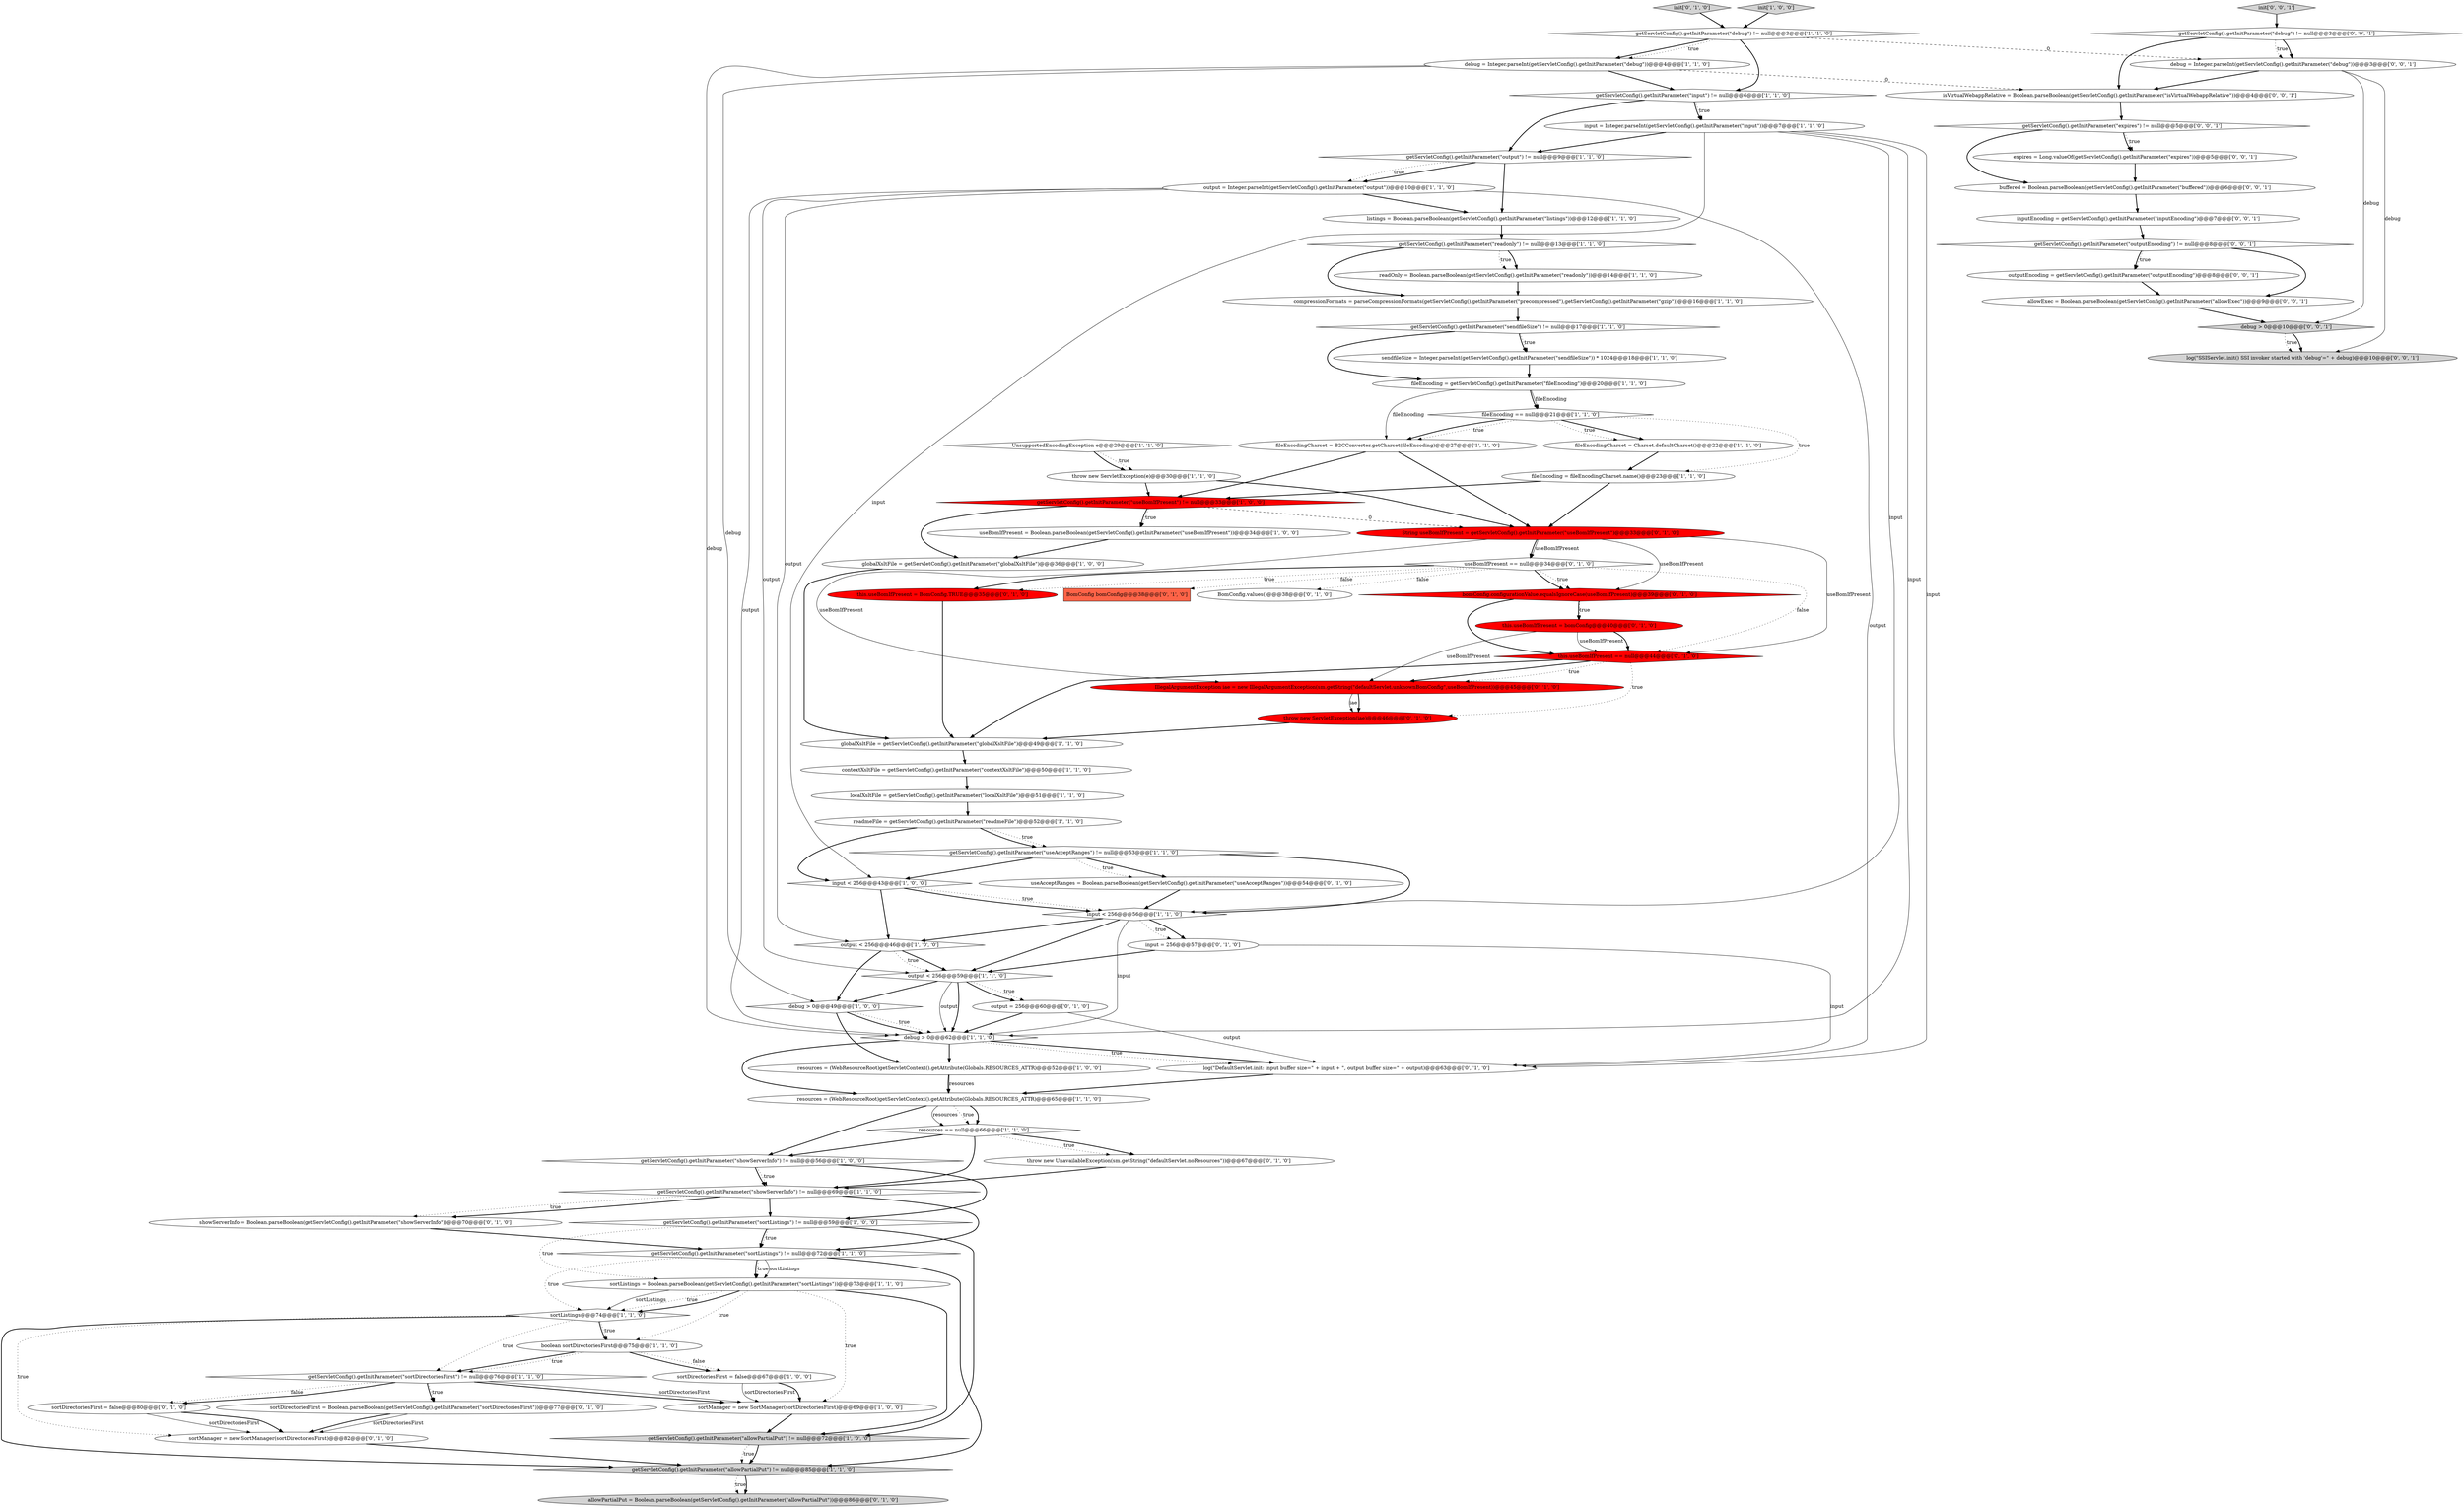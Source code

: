 digraph {
9 [style = filled, label = "resources == null@@@66@@@['1', '1', '0']", fillcolor = white, shape = diamond image = "AAA0AAABBB1BBB"];
48 [style = filled, label = "getServletConfig().getInitParameter(\"showServerInfo\") != null@@@69@@@['1', '1', '0']", fillcolor = white, shape = diamond image = "AAA0AAABBB1BBB"];
24 [style = filled, label = "getServletConfig().getInitParameter(\"sendfileSize\") != null@@@17@@@['1', '1', '0']", fillcolor = white, shape = diamond image = "AAA0AAABBB1BBB"];
25 [style = filled, label = "sendfileSize = Integer.parseInt(getServletConfig().getInitParameter(\"sendfileSize\")) * 1024@@@18@@@['1', '1', '0']", fillcolor = white, shape = ellipse image = "AAA0AAABBB1BBB"];
53 [style = filled, label = "useBomIfPresent == null@@@34@@@['0', '1', '0']", fillcolor = white, shape = diamond image = "AAA0AAABBB2BBB"];
56 [style = filled, label = "output = 256@@@60@@@['0', '1', '0']", fillcolor = white, shape = ellipse image = "AAA0AAABBB2BBB"];
42 [style = filled, label = "getServletConfig().getInitParameter(\"showServerInfo\") != null@@@56@@@['1', '0', '0']", fillcolor = white, shape = diamond image = "AAA0AAABBB1BBB"];
62 [style = filled, label = "String useBomIfPresent = getServletConfig().getInitParameter(\"useBomIfPresent\")@@@33@@@['0', '1', '0']", fillcolor = red, shape = ellipse image = "AAA1AAABBB2BBB"];
60 [style = filled, label = "log(\"DefaultServlet.init: input buffer size=\" + input + \", output buffer size=\" + output)@@@63@@@['0', '1', '0']", fillcolor = white, shape = ellipse image = "AAA0AAABBB2BBB"];
31 [style = filled, label = "resources = (WebResourceRoot)getServletContext().getAttribute(Globals.RESOURCES_ATTR)@@@52@@@['1', '0', '0']", fillcolor = white, shape = ellipse image = "AAA0AAABBB1BBB"];
52 [style = filled, label = "this.useBomIfPresent = bomConfig@@@40@@@['0', '1', '0']", fillcolor = red, shape = ellipse image = "AAA1AAABBB2BBB"];
71 [style = filled, label = "getServletConfig().getInitParameter(\"outputEncoding\") != null@@@8@@@['0', '0', '1']", fillcolor = white, shape = diamond image = "AAA0AAABBB3BBB"];
51 [style = filled, label = "showServerInfo = Boolean.parseBoolean(getServletConfig().getInitParameter(\"showServerInfo\"))@@@70@@@['0', '1', '0']", fillcolor = white, shape = ellipse image = "AAA0AAABBB2BBB"];
63 [style = filled, label = "useAcceptRanges = Boolean.parseBoolean(getServletConfig().getInitParameter(\"useAcceptRanges\"))@@@54@@@['0', '1', '0']", fillcolor = white, shape = ellipse image = "AAA0AAABBB2BBB"];
69 [style = filled, label = "sortDirectoriesFirst = Boolean.parseBoolean(getServletConfig().getInitParameter(\"sortDirectoriesFirst\"))@@@77@@@['0', '1', '0']", fillcolor = white, shape = ellipse image = "AAA0AAABBB2BBB"];
19 [style = filled, label = "UnsupportedEncodingException e@@@29@@@['1', '1', '0']", fillcolor = white, shape = diamond image = "AAA0AAABBB1BBB"];
28 [style = filled, label = "readOnly = Boolean.parseBoolean(getServletConfig().getInitParameter(\"readonly\"))@@@14@@@['1', '1', '0']", fillcolor = white, shape = ellipse image = "AAA0AAABBB1BBB"];
4 [style = filled, label = "sortDirectoriesFirst = false@@@67@@@['1', '0', '0']", fillcolor = white, shape = ellipse image = "AAA0AAABBB1BBB"];
7 [style = filled, label = "getServletConfig().getInitParameter(\"output\") != null@@@9@@@['1', '1', '0']", fillcolor = white, shape = diamond image = "AAA0AAABBB1BBB"];
45 [style = filled, label = "debug > 0@@@49@@@['1', '0', '0']", fillcolor = white, shape = diamond image = "AAA0AAABBB1BBB"];
35 [style = filled, label = "globalXsltFile = getServletConfig().getInitParameter(\"globalXsltFile\")@@@49@@@['1', '1', '0']", fillcolor = white, shape = ellipse image = "AAA0AAABBB1BBB"];
64 [style = filled, label = "BomConfig bomConfig@@@38@@@['0', '1', '0']", fillcolor = tomato, shape = box image = "AAA1AAABBB2BBB"];
73 [style = filled, label = "buffered = Boolean.parseBoolean(getServletConfig().getInitParameter(\"buffered\"))@@@6@@@['0', '0', '1']", fillcolor = white, shape = ellipse image = "AAA0AAABBB3BBB"];
46 [style = filled, label = "input < 256@@@56@@@['1', '1', '0']", fillcolor = white, shape = diamond image = "AAA0AAABBB1BBB"];
1 [style = filled, label = "getServletConfig().getInitParameter(\"readonly\") != null@@@13@@@['1', '1', '0']", fillcolor = white, shape = diamond image = "AAA0AAABBB1BBB"];
17 [style = filled, label = "globalXsltFile = getServletConfig().getInitParameter(\"globalXsltFile\")@@@36@@@['1', '0', '0']", fillcolor = white, shape = ellipse image = "AAA0AAABBB1BBB"];
34 [style = filled, label = "sortManager = new SortManager(sortDirectoriesFirst)@@@69@@@['1', '0', '0']", fillcolor = white, shape = ellipse image = "AAA0AAABBB1BBB"];
13 [style = filled, label = "output < 256@@@46@@@['1', '0', '0']", fillcolor = white, shape = diamond image = "AAA0AAABBB1BBB"];
40 [style = filled, label = "getServletConfig().getInitParameter(\"sortListings\") != null@@@72@@@['1', '1', '0']", fillcolor = white, shape = diamond image = "AAA0AAABBB1BBB"];
72 [style = filled, label = "init['0', '0', '1']", fillcolor = lightgray, shape = diamond image = "AAA0AAABBB3BBB"];
82 [style = filled, label = "allowExec = Boolean.parseBoolean(getServletConfig().getInitParameter(\"allowExec\"))@@@9@@@['0', '0', '1']", fillcolor = white, shape = ellipse image = "AAA0AAABBB3BBB"];
68 [style = filled, label = "sortDirectoriesFirst = false@@@80@@@['0', '1', '0']", fillcolor = white, shape = ellipse image = "AAA0AAABBB2BBB"];
36 [style = filled, label = "init['1', '0', '0']", fillcolor = lightgray, shape = diamond image = "AAA0AAABBB1BBB"];
33 [style = filled, label = "input = Integer.parseInt(getServletConfig().getInitParameter(\"input\"))@@@7@@@['1', '1', '0']", fillcolor = white, shape = ellipse image = "AAA0AAABBB1BBB"];
58 [style = filled, label = "throw new ServletException(iae)@@@46@@@['0', '1', '0']", fillcolor = red, shape = ellipse image = "AAA1AAABBB2BBB"];
43 [style = filled, label = "sortListings@@@74@@@['1', '1', '0']", fillcolor = white, shape = diamond image = "AAA0AAABBB1BBB"];
16 [style = filled, label = "getServletConfig().getInitParameter(\"useAcceptRanges\") != null@@@53@@@['1', '1', '0']", fillcolor = white, shape = diamond image = "AAA0AAABBB1BBB"];
55 [style = filled, label = "input = 256@@@57@@@['0', '1', '0']", fillcolor = white, shape = ellipse image = "AAA0AAABBB2BBB"];
23 [style = filled, label = "getServletConfig().getInitParameter(\"allowPartialPut\") != null@@@72@@@['1', '0', '0']", fillcolor = lightgray, shape = diamond image = "AAA0AAABBB1BBB"];
5 [style = filled, label = "fileEncoding = getServletConfig().getInitParameter(\"fileEncoding\")@@@20@@@['1', '1', '0']", fillcolor = white, shape = ellipse image = "AAA0AAABBB1BBB"];
0 [style = filled, label = "output < 256@@@59@@@['1', '1', '0']", fillcolor = white, shape = diamond image = "AAA0AAABBB1BBB"];
18 [style = filled, label = "listings = Boolean.parseBoolean(getServletConfig().getInitParameter(\"listings\"))@@@12@@@['1', '1', '0']", fillcolor = white, shape = ellipse image = "AAA0AAABBB1BBB"];
32 [style = filled, label = "resources = (WebResourceRoot)getServletContext().getAttribute(Globals.RESOURCES_ATTR)@@@65@@@['1', '1', '0']", fillcolor = white, shape = ellipse image = "AAA0AAABBB1BBB"];
44 [style = filled, label = "fileEncoding = fileEncodingCharset.name()@@@23@@@['1', '1', '0']", fillcolor = white, shape = ellipse image = "AAA0AAABBB1BBB"];
11 [style = filled, label = "getServletConfig().getInitParameter(\"debug\") != null@@@3@@@['1', '1', '0']", fillcolor = white, shape = diamond image = "AAA0AAABBB1BBB"];
30 [style = filled, label = "debug = Integer.parseInt(getServletConfig().getInitParameter(\"debug\"))@@@4@@@['1', '1', '0']", fillcolor = white, shape = ellipse image = "AAA0AAABBB1BBB"];
49 [style = filled, label = "BomConfig.values()@@@38@@@['0', '1', '0']", fillcolor = white, shape = ellipse image = "AAA0AAABBB2BBB"];
75 [style = filled, label = "expires = Long.valueOf(getServletConfig().getInitParameter(\"expires\"))@@@5@@@['0', '0', '1']", fillcolor = white, shape = ellipse image = "AAA0AAABBB3BBB"];
22 [style = filled, label = "input < 256@@@43@@@['1', '0', '0']", fillcolor = white, shape = diamond image = "AAA0AAABBB1BBB"];
81 [style = filled, label = "inputEncoding = getServletConfig().getInitParameter(\"inputEncoding\")@@@7@@@['0', '0', '1']", fillcolor = white, shape = ellipse image = "AAA0AAABBB3BBB"];
61 [style = filled, label = "init['0', '1', '0']", fillcolor = lightgray, shape = diamond image = "AAA0AAABBB2BBB"];
47 [style = filled, label = "debug > 0@@@62@@@['1', '1', '0']", fillcolor = white, shape = diamond image = "AAA0AAABBB1BBB"];
77 [style = filled, label = "debug > 0@@@10@@@['0', '0', '1']", fillcolor = lightgray, shape = diamond image = "AAA0AAABBB3BBB"];
2 [style = filled, label = "getServletConfig().getInitParameter(\"useBomIfPresent\") != null@@@33@@@['1', '0', '0']", fillcolor = red, shape = diamond image = "AAA1AAABBB1BBB"];
29 [style = filled, label = "fileEncodingCharset = Charset.defaultCharset()@@@22@@@['1', '1', '0']", fillcolor = white, shape = ellipse image = "AAA0AAABBB1BBB"];
76 [style = filled, label = "outputEncoding = getServletConfig().getInitParameter(\"outputEncoding\")@@@8@@@['0', '0', '1']", fillcolor = white, shape = ellipse image = "AAA0AAABBB3BBB"];
67 [style = filled, label = "sortManager = new SortManager(sortDirectoriesFirst)@@@82@@@['0', '1', '0']", fillcolor = white, shape = ellipse image = "AAA0AAABBB2BBB"];
78 [style = filled, label = "getServletConfig().getInitParameter(\"debug\") != null@@@3@@@['0', '0', '1']", fillcolor = white, shape = diamond image = "AAA0AAABBB3BBB"];
15 [style = filled, label = "getServletConfig().getInitParameter(\"input\") != null@@@6@@@['1', '1', '0']", fillcolor = white, shape = diamond image = "AAA0AAABBB1BBB"];
10 [style = filled, label = "sortListings = Boolean.parseBoolean(getServletConfig().getInitParameter(\"sortListings\"))@@@73@@@['1', '1', '0']", fillcolor = white, shape = ellipse image = "AAA0AAABBB1BBB"];
50 [style = filled, label = "throw new UnavailableException(sm.getString(\"defaultServlet.noResources\"))@@@67@@@['0', '1', '0']", fillcolor = white, shape = ellipse image = "AAA0AAABBB2BBB"];
41 [style = filled, label = "boolean sortDirectoriesFirst@@@75@@@['1', '1', '0']", fillcolor = white, shape = ellipse image = "AAA0AAABBB1BBB"];
37 [style = filled, label = "output = Integer.parseInt(getServletConfig().getInitParameter(\"output\"))@@@10@@@['1', '1', '0']", fillcolor = white, shape = ellipse image = "AAA0AAABBB1BBB"];
54 [style = filled, label = "this.useBomIfPresent = BomConfig.TRUE@@@35@@@['0', '1', '0']", fillcolor = red, shape = ellipse image = "AAA1AAABBB2BBB"];
20 [style = filled, label = "throw new ServletException(e)@@@30@@@['1', '1', '0']", fillcolor = white, shape = ellipse image = "AAA0AAABBB1BBB"];
57 [style = filled, label = "this.useBomIfPresent == null@@@44@@@['0', '1', '0']", fillcolor = red, shape = diamond image = "AAA1AAABBB2BBB"];
6 [style = filled, label = "useBomIfPresent = Boolean.parseBoolean(getServletConfig().getInitParameter(\"useBomIfPresent\"))@@@34@@@['1', '0', '0']", fillcolor = white, shape = ellipse image = "AAA0AAABBB1BBB"];
8 [style = filled, label = "getServletConfig().getInitParameter(\"sortListings\") != null@@@59@@@['1', '0', '0']", fillcolor = white, shape = diamond image = "AAA0AAABBB1BBB"];
80 [style = filled, label = "debug = Integer.parseInt(getServletConfig().getInitParameter(\"debug\"))@@@3@@@['0', '0', '1']", fillcolor = white, shape = ellipse image = "AAA0AAABBB3BBB"];
26 [style = filled, label = "localXsltFile = getServletConfig().getInitParameter(\"localXsltFile\")@@@51@@@['1', '1', '0']", fillcolor = white, shape = ellipse image = "AAA0AAABBB1BBB"];
3 [style = filled, label = "getServletConfig().getInitParameter(\"sortDirectoriesFirst\") != null@@@76@@@['1', '1', '0']", fillcolor = white, shape = diamond image = "AAA0AAABBB1BBB"];
38 [style = filled, label = "readmeFile = getServletConfig().getInitParameter(\"readmeFile\")@@@52@@@['1', '1', '0']", fillcolor = white, shape = ellipse image = "AAA0AAABBB1BBB"];
65 [style = filled, label = "allowPartialPut = Boolean.parseBoolean(getServletConfig().getInitParameter(\"allowPartialPut\"))@@@86@@@['0', '1', '0']", fillcolor = lightgray, shape = ellipse image = "AAA0AAABBB2BBB"];
70 [style = filled, label = "getServletConfig().getInitParameter(\"expires\") != null@@@5@@@['0', '0', '1']", fillcolor = white, shape = diamond image = "AAA0AAABBB3BBB"];
12 [style = filled, label = "compressionFormats = parseCompressionFormats(getServletConfig().getInitParameter(\"precompressed\"),getServletConfig().getInitParameter(\"gzip\"))@@@16@@@['1', '1', '0']", fillcolor = white, shape = ellipse image = "AAA0AAABBB1BBB"];
21 [style = filled, label = "fileEncodingCharset = B2CConverter.getCharset(fileEncoding)@@@27@@@['1', '1', '0']", fillcolor = white, shape = ellipse image = "AAA0AAABBB1BBB"];
39 [style = filled, label = "getServletConfig().getInitParameter(\"allowPartialPut\") != null@@@85@@@['1', '1', '0']", fillcolor = lightgray, shape = diamond image = "AAA0AAABBB1BBB"];
66 [style = filled, label = "IllegalArgumentException iae = new IllegalArgumentException(sm.getString(\"defaultServlet.unknownBomConfig\",useBomIfPresent))@@@45@@@['0', '1', '0']", fillcolor = red, shape = ellipse image = "AAA1AAABBB2BBB"];
74 [style = filled, label = "isVirtualWebappRelative = Boolean.parseBoolean(getServletConfig().getInitParameter(\"isVirtualWebappRelative\"))@@@4@@@['0', '0', '1']", fillcolor = white, shape = ellipse image = "AAA0AAABBB3BBB"];
27 [style = filled, label = "contextXsltFile = getServletConfig().getInitParameter(\"contextXsltFile\")@@@50@@@['1', '1', '0']", fillcolor = white, shape = ellipse image = "AAA0AAABBB1BBB"];
59 [style = filled, label = "bomConfig.configurationValue.equalsIgnoreCase(useBomIfPresent)@@@39@@@['0', '1', '0']", fillcolor = red, shape = diamond image = "AAA1AAABBB2BBB"];
79 [style = filled, label = "log(\"SSIServlet.init() SSI invoker started with 'debug'=\" + debug)@@@10@@@['0', '0', '1']", fillcolor = lightgray, shape = ellipse image = "AAA0AAABBB3BBB"];
14 [style = filled, label = "fileEncoding == null@@@21@@@['1', '1', '0']", fillcolor = white, shape = diamond image = "AAA0AAABBB1BBB"];
9->50 [style = bold, label=""];
67->39 [style = bold, label=""];
3->68 [style = dotted, label="false"];
46->55 [style = dotted, label="true"];
3->68 [style = bold, label=""];
46->0 [style = bold, label=""];
46->13 [style = bold, label=""];
24->25 [style = dotted, label="true"];
2->6 [style = bold, label=""];
10->34 [style = dotted, label="true"];
37->0 [style = solid, label="output"];
60->32 [style = bold, label=""];
70->75 [style = dotted, label="true"];
59->57 [style = bold, label=""];
53->59 [style = dotted, label="true"];
42->48 [style = bold, label=""];
15->33 [style = dotted, label="true"];
33->46 [style = solid, label="input"];
53->54 [style = bold, label=""];
45->31 [style = bold, label=""];
8->40 [style = bold, label=""];
40->10 [style = dotted, label="true"];
57->66 [style = dotted, label="true"];
40->43 [style = dotted, label="true"];
36->11 [style = bold, label=""];
56->47 [style = bold, label=""];
21->2 [style = bold, label=""];
3->34 [style = bold, label=""];
14->44 [style = dotted, label="true"];
70->73 [style = bold, label=""];
78->80 [style = dotted, label="true"];
38->16 [style = dotted, label="true"];
1->28 [style = bold, label=""];
14->21 [style = dotted, label="true"];
39->65 [style = dotted, label="true"];
48->51 [style = bold, label=""];
59->52 [style = dotted, label="true"];
62->53 [style = bold, label=""];
74->70 [style = bold, label=""];
78->80 [style = bold, label=""];
37->13 [style = solid, label="output"];
62->66 [style = solid, label="useBomIfPresent"];
42->48 [style = dotted, label="true"];
1->12 [style = bold, label=""];
13->45 [style = bold, label=""];
29->44 [style = bold, label=""];
20->62 [style = bold, label=""];
33->60 [style = solid, label="input"];
53->57 [style = dotted, label="false"];
47->60 [style = bold, label=""];
62->59 [style = solid, label="useBomIfPresent"];
22->13 [style = bold, label=""];
17->35 [style = bold, label=""];
33->7 [style = bold, label=""];
44->2 [style = bold, label=""];
52->66 [style = solid, label="useBomIfPresent"];
22->46 [style = dotted, label="true"];
0->56 [style = dotted, label="true"];
22->46 [style = bold, label=""];
61->11 [style = bold, label=""];
8->23 [style = bold, label=""];
10->43 [style = dotted, label="true"];
19->20 [style = bold, label=""];
5->14 [style = solid, label="fileEncoding"];
80->79 [style = solid, label="debug"];
69->67 [style = solid, label="sortDirectoriesFirst"];
7->37 [style = bold, label=""];
41->4 [style = bold, label=""];
58->35 [style = bold, label=""];
8->40 [style = dotted, label="true"];
9->48 [style = bold, label=""];
30->74 [style = dashed, label="0"];
41->4 [style = dotted, label="false"];
47->60 [style = dotted, label="true"];
40->10 [style = solid, label="sortListings"];
68->67 [style = solid, label="sortDirectoriesFirst"];
24->5 [style = bold, label=""];
30->47 [style = solid, label="debug"];
18->1 [style = bold, label=""];
13->0 [style = dotted, label="true"];
70->75 [style = bold, label=""];
73->81 [style = bold, label=""];
76->82 [style = bold, label=""];
32->42 [style = bold, label=""];
57->35 [style = bold, label=""];
11->30 [style = bold, label=""];
14->21 [style = bold, label=""];
37->47 [style = solid, label="output"];
31->32 [style = solid, label="resources"];
1->28 [style = dotted, label="true"];
30->15 [style = bold, label=""];
15->33 [style = bold, label=""];
13->0 [style = bold, label=""];
27->26 [style = bold, label=""];
2->17 [style = bold, label=""];
6->17 [style = bold, label=""];
80->77 [style = solid, label="debug"];
54->35 [style = bold, label=""];
16->63 [style = dotted, label="true"];
5->21 [style = solid, label="fileEncoding"];
44->62 [style = bold, label=""];
9->42 [style = bold, label=""];
78->74 [style = bold, label=""];
3->69 [style = dotted, label="true"];
11->30 [style = dotted, label="true"];
10->43 [style = bold, label=""];
0->45 [style = bold, label=""];
33->47 [style = solid, label="input"];
4->34 [style = solid, label="sortDirectoriesFirst"];
10->43 [style = solid, label="sortListings"];
57->66 [style = bold, label=""];
47->31 [style = bold, label=""];
31->32 [style = bold, label=""];
82->77 [style = bold, label=""];
30->45 [style = solid, label="debug"];
42->8 [style = bold, label=""];
0->47 [style = solid, label="output"];
38->16 [style = bold, label=""];
3->34 [style = solid, label="sortDirectoriesFirst"];
21->62 [style = bold, label=""];
10->41 [style = dotted, label="true"];
52->57 [style = solid, label="useBomIfPresent"];
12->24 [style = bold, label=""];
28->12 [style = bold, label=""];
50->48 [style = bold, label=""];
62->57 [style = solid, label="useBomIfPresent"];
77->79 [style = dotted, label="true"];
66->58 [style = bold, label=""];
71->76 [style = bold, label=""];
23->39 [style = dotted, label="true"];
32->9 [style = bold, label=""];
57->58 [style = dotted, label="true"];
51->40 [style = bold, label=""];
47->32 [style = bold, label=""];
63->46 [style = bold, label=""];
16->63 [style = bold, label=""];
40->39 [style = bold, label=""];
2->6 [style = dotted, label="true"];
10->23 [style = bold, label=""];
43->3 [style = dotted, label="true"];
24->25 [style = bold, label=""];
14->29 [style = bold, label=""];
23->39 [style = bold, label=""];
7->18 [style = bold, label=""];
3->69 [style = bold, label=""];
75->73 [style = bold, label=""];
43->41 [style = bold, label=""];
25->5 [style = bold, label=""];
34->23 [style = bold, label=""];
43->39 [style = bold, label=""];
45->47 [style = dotted, label="true"];
4->34 [style = bold, label=""];
71->76 [style = dotted, label="true"];
16->46 [style = bold, label=""];
46->55 [style = bold, label=""];
32->9 [style = solid, label="resources"];
40->10 [style = bold, label=""];
35->27 [style = bold, label=""];
15->7 [style = bold, label=""];
69->67 [style = bold, label=""];
68->67 [style = bold, label=""];
32->9 [style = dotted, label="true"];
19->20 [style = dotted, label="true"];
66->58 [style = solid, label="iae"];
41->3 [style = bold, label=""];
59->52 [style = bold, label=""];
48->51 [style = dotted, label="true"];
55->0 [style = bold, label=""];
5->14 [style = bold, label=""];
8->10 [style = dotted, label="true"];
53->49 [style = dotted, label="false"];
16->22 [style = bold, label=""];
53->64 [style = dotted, label="false"];
48->8 [style = bold, label=""];
39->65 [style = bold, label=""];
56->60 [style = solid, label="output"];
48->40 [style = bold, label=""];
7->37 [style = dotted, label="true"];
11->15 [style = bold, label=""];
77->79 [style = bold, label=""];
20->2 [style = bold, label=""];
72->78 [style = bold, label=""];
26->38 [style = bold, label=""];
9->50 [style = dotted, label="true"];
0->47 [style = bold, label=""];
80->74 [style = bold, label=""];
53->59 [style = bold, label=""];
43->67 [style = dotted, label="true"];
71->82 [style = bold, label=""];
46->47 [style = solid, label="input"];
0->56 [style = bold, label=""];
37->60 [style = solid, label="output"];
11->80 [style = dashed, label="0"];
45->47 [style = bold, label=""];
37->18 [style = bold, label=""];
43->41 [style = dotted, label="true"];
14->29 [style = dotted, label="true"];
41->3 [style = dotted, label="true"];
2->62 [style = dashed, label="0"];
53->54 [style = dotted, label="true"];
52->57 [style = bold, label=""];
38->22 [style = bold, label=""];
81->71 [style = bold, label=""];
33->22 [style = solid, label="input"];
62->53 [style = solid, label="useBomIfPresent"];
55->60 [style = solid, label="input"];
}
